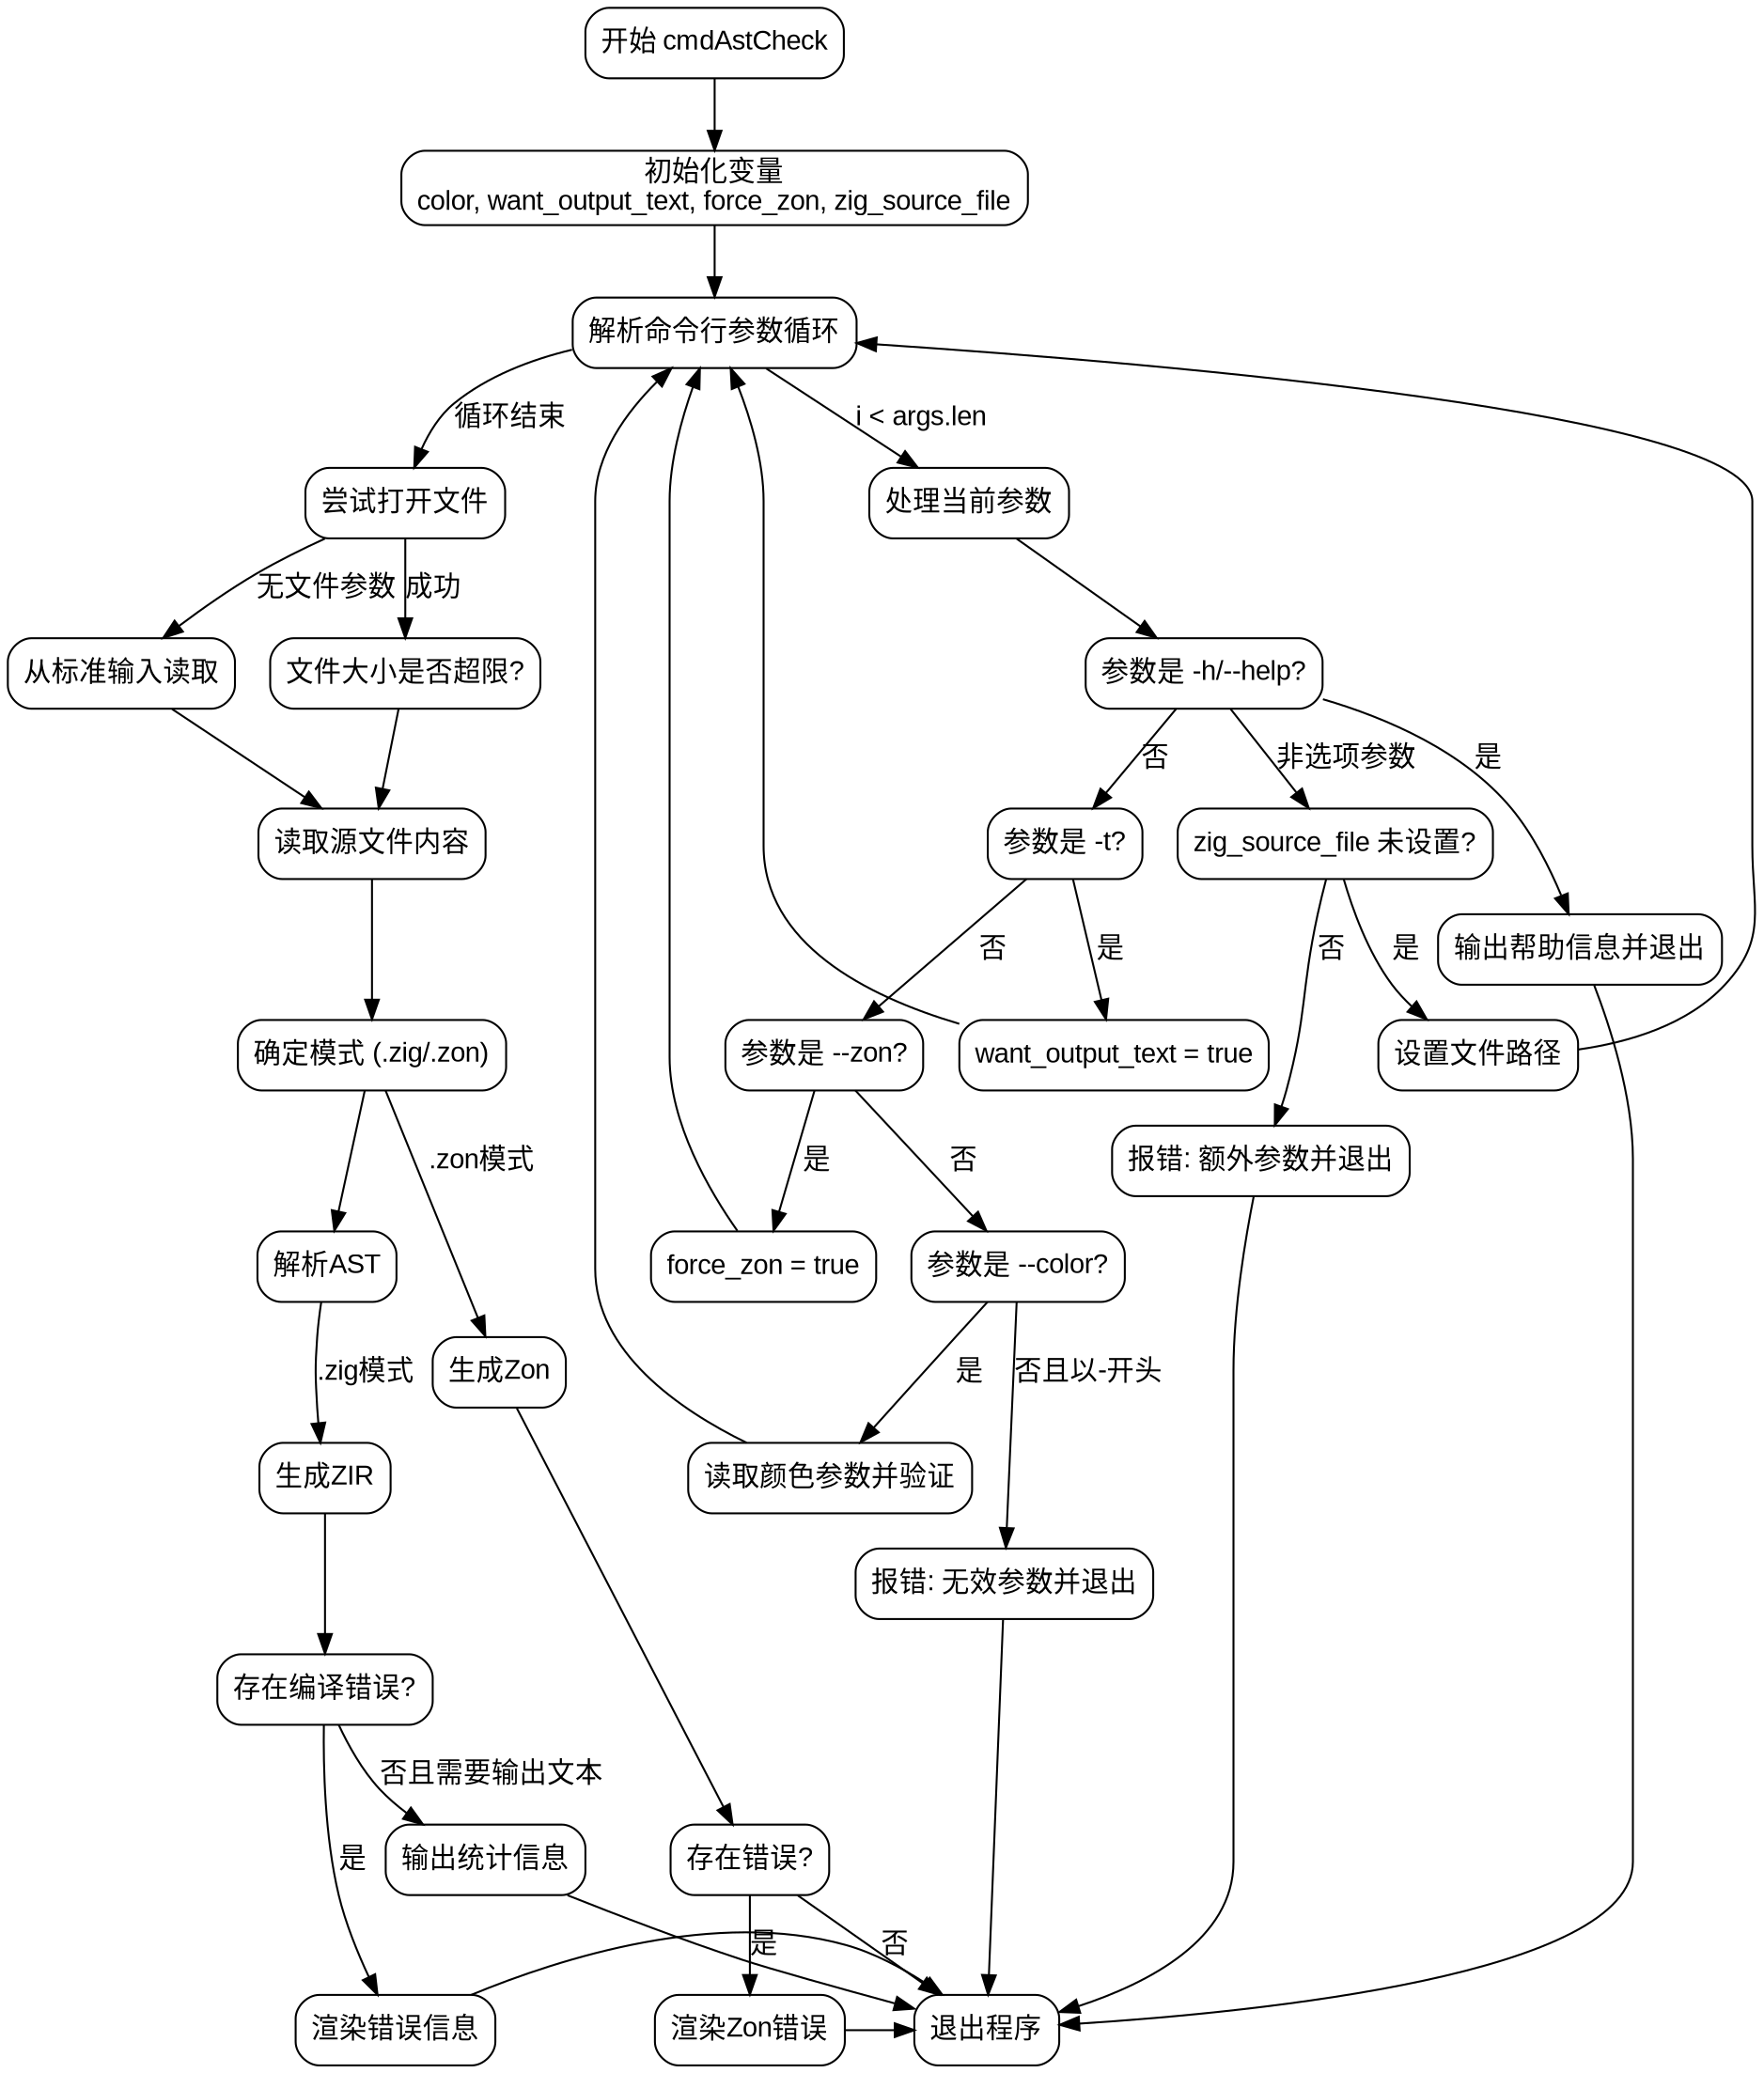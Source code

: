 
digraph flowchart {
    node [shape=rectangle, style="rounded", fontname="Arial"];
    edge [fontname="Arial"];

    start [label="开始 cmdAstCheck"];
    init_vars [label="初始化变量\ncolor, want_output_text, force_zon, zig_source_file"];
    parse_args [label="解析命令行参数循环"];
    handle_arg [label="处理当前参数"];
    check_help [label="参数是 -h/--help?"];
    handle_help [label="输出帮助信息并退出"];
    check_t [label="参数是 -t?"];
    set_text [label="want_output_text = true"];
    check_zon [label="参数是 --zon?"];
    set_zon [label="force_zon = true"];
    check_color [label="参数是 --color?"];
    handle_color [label="读取颜色参数并验证"];
    invalid_arg [label="报错: 无效参数并退出"];
    check_file [label="zig_source_file 未设置?"];
    set_file [label="设置文件路径"];
    extra_arg [label="报错: 额外参数并退出"];
    open_file [label="尝试打开文件"];
    read_stdin [label="从标准输入读取"];
    check_size [label="文件大小是否超限?"];
    read_source [label="读取源文件内容"];
    determine_mode [label="确定模式 (.zig/.zon)"];
    parse_ast [label="解析AST"];
    generate_zir [label="生成ZIR"];
    check_errors [label="存在编译错误?"];
    render_errors [label="渲染错误信息"];
    output_stats [label="输出统计信息"];
    exit [label="退出程序"];

    // 主流程
    start -> init_vars;
    init_vars -> parse_args;

    // 参数解析循环
    parse_args -> handle_arg [label="i < args.len"];
    handle_arg -> check_help;
    
    check_help -> handle_help [label="是"];
    check_help -> check_t [label="否"];
    
    handle_help -> exit;

    check_t -> set_text [label="是"];
    check_t -> check_zon [label="否"];
    
    set_text -> parse_args;
    
    check_zon -> set_zon [label="是"];
    check_zon -> check_color [label="否"];
    
    set_zon -> parse_args;
    
    check_color -> handle_color [label="是"];
    check_color -> invalid_arg [label="否且以-开头"];
    
    handle_color -> parse_args;
    
    invalid_arg -> exit;

    // 文件参数处理
    check_help -> check_file [label="非选项参数"];
    check_file -> set_file [label="是"];
    set_file -> parse_args;
    
    check_file -> extra_arg [label="否"];
    extra_arg -> exit;

    // 文件/输入处理
    parse_args -> open_file [label="循环结束"];
    open_file -> check_size [label="成功"];
    open_file -> read_stdin [label="无文件参数"];
    check_size -> read_source;
    read_stdin -> read_source;
    read_source -> determine_mode;

    // 模式处理
    determine_mode -> parse_ast;
    parse_ast -> generate_zir [label=".zig模式"];
    generate_zir -> check_errors;
    
    check_errors -> render_errors [label="是"];
    render_errors -> exit;
    
    check_errors -> output_stats [label="否且需要输出文本"];
    output_stats -> exit;

    // Zon模式分支
    determine_mode -> zon_parse [label=".zon模式"];
    zon_parse [label="生成Zon"];
    zon_parse -> zon_check_errors;
    zon_check_errors [label="存在错误?"];
    zon_check_errors -> zon_render_errors [label="是"];
    zon_render_errors [label="渲染Zon错误"];
    zon_render_errors -> exit;
    zon_check_errors -> exit [label="否"];

    // 统一退出点
    {rank=same; exit; zon_render_errors; render_errors}
}

